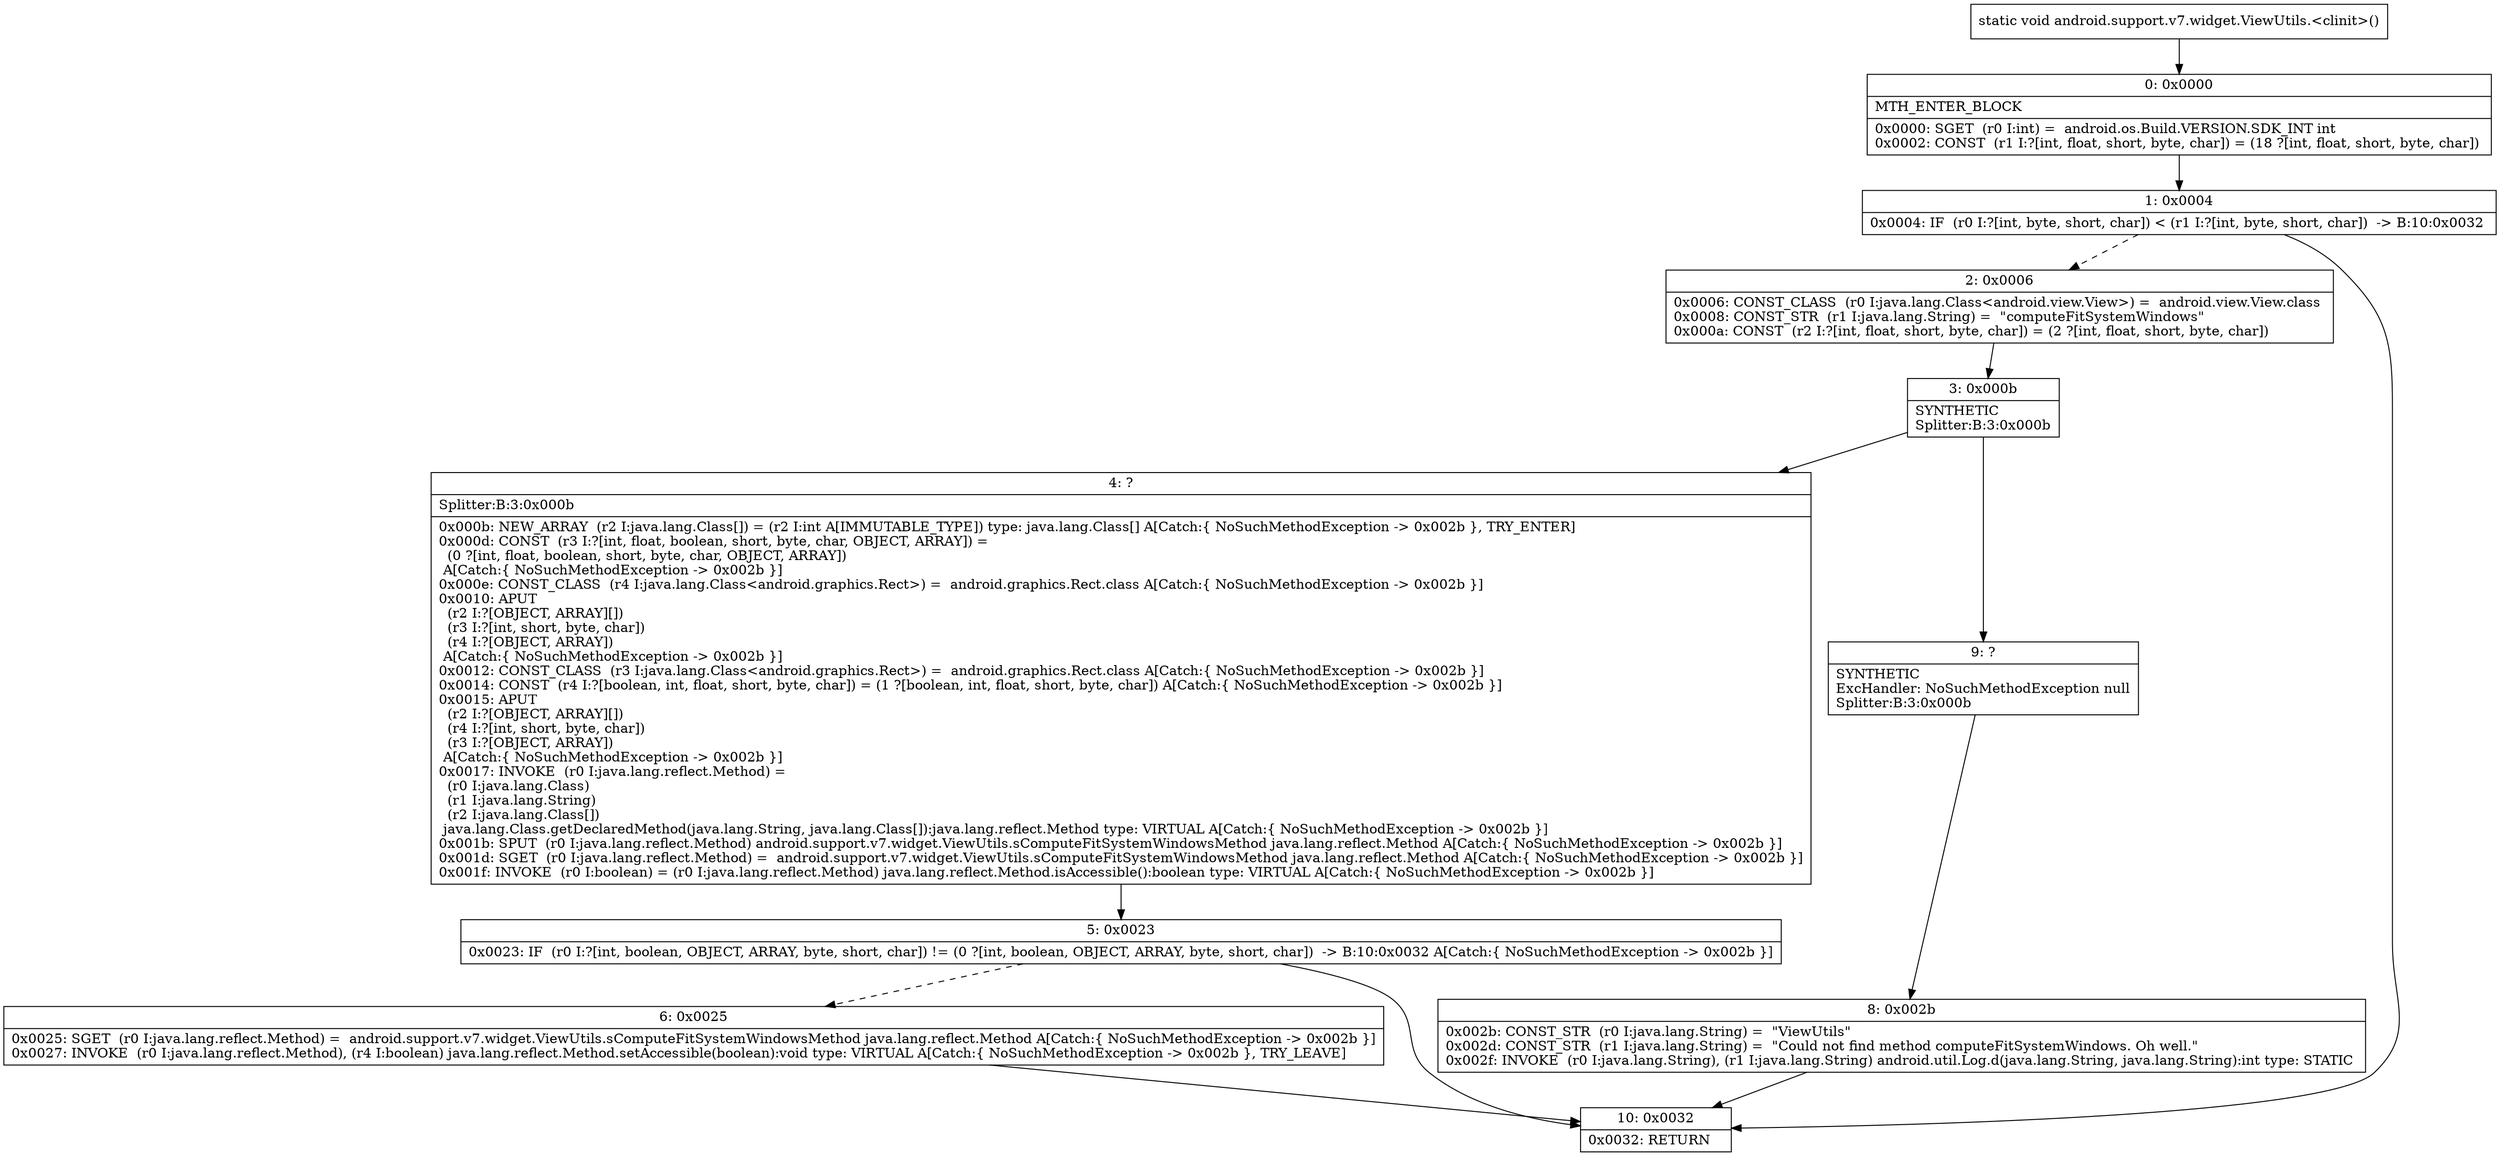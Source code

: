digraph "CFG forandroid.support.v7.widget.ViewUtils.\<clinit\>()V" {
Node_0 [shape=record,label="{0\:\ 0x0000|MTH_ENTER_BLOCK\l|0x0000: SGET  (r0 I:int) =  android.os.Build.VERSION.SDK_INT int \l0x0002: CONST  (r1 I:?[int, float, short, byte, char]) = (18 ?[int, float, short, byte, char]) \l}"];
Node_1 [shape=record,label="{1\:\ 0x0004|0x0004: IF  (r0 I:?[int, byte, short, char]) \< (r1 I:?[int, byte, short, char])  \-\> B:10:0x0032 \l}"];
Node_2 [shape=record,label="{2\:\ 0x0006|0x0006: CONST_CLASS  (r0 I:java.lang.Class\<android.view.View\>) =  android.view.View.class \l0x0008: CONST_STR  (r1 I:java.lang.String) =  \"computeFitSystemWindows\" \l0x000a: CONST  (r2 I:?[int, float, short, byte, char]) = (2 ?[int, float, short, byte, char]) \l}"];
Node_3 [shape=record,label="{3\:\ 0x000b|SYNTHETIC\lSplitter:B:3:0x000b\l}"];
Node_4 [shape=record,label="{4\:\ ?|Splitter:B:3:0x000b\l|0x000b: NEW_ARRAY  (r2 I:java.lang.Class[]) = (r2 I:int A[IMMUTABLE_TYPE]) type: java.lang.Class[] A[Catch:\{ NoSuchMethodException \-\> 0x002b \}, TRY_ENTER]\l0x000d: CONST  (r3 I:?[int, float, boolean, short, byte, char, OBJECT, ARRAY]) = \l  (0 ?[int, float, boolean, short, byte, char, OBJECT, ARRAY])\l A[Catch:\{ NoSuchMethodException \-\> 0x002b \}]\l0x000e: CONST_CLASS  (r4 I:java.lang.Class\<android.graphics.Rect\>) =  android.graphics.Rect.class A[Catch:\{ NoSuchMethodException \-\> 0x002b \}]\l0x0010: APUT  \l  (r2 I:?[OBJECT, ARRAY][])\l  (r3 I:?[int, short, byte, char])\l  (r4 I:?[OBJECT, ARRAY])\l A[Catch:\{ NoSuchMethodException \-\> 0x002b \}]\l0x0012: CONST_CLASS  (r3 I:java.lang.Class\<android.graphics.Rect\>) =  android.graphics.Rect.class A[Catch:\{ NoSuchMethodException \-\> 0x002b \}]\l0x0014: CONST  (r4 I:?[boolean, int, float, short, byte, char]) = (1 ?[boolean, int, float, short, byte, char]) A[Catch:\{ NoSuchMethodException \-\> 0x002b \}]\l0x0015: APUT  \l  (r2 I:?[OBJECT, ARRAY][])\l  (r4 I:?[int, short, byte, char])\l  (r3 I:?[OBJECT, ARRAY])\l A[Catch:\{ NoSuchMethodException \-\> 0x002b \}]\l0x0017: INVOKE  (r0 I:java.lang.reflect.Method) = \l  (r0 I:java.lang.Class)\l  (r1 I:java.lang.String)\l  (r2 I:java.lang.Class[])\l java.lang.Class.getDeclaredMethod(java.lang.String, java.lang.Class[]):java.lang.reflect.Method type: VIRTUAL A[Catch:\{ NoSuchMethodException \-\> 0x002b \}]\l0x001b: SPUT  (r0 I:java.lang.reflect.Method) android.support.v7.widget.ViewUtils.sComputeFitSystemWindowsMethod java.lang.reflect.Method A[Catch:\{ NoSuchMethodException \-\> 0x002b \}]\l0x001d: SGET  (r0 I:java.lang.reflect.Method) =  android.support.v7.widget.ViewUtils.sComputeFitSystemWindowsMethod java.lang.reflect.Method A[Catch:\{ NoSuchMethodException \-\> 0x002b \}]\l0x001f: INVOKE  (r0 I:boolean) = (r0 I:java.lang.reflect.Method) java.lang.reflect.Method.isAccessible():boolean type: VIRTUAL A[Catch:\{ NoSuchMethodException \-\> 0x002b \}]\l}"];
Node_5 [shape=record,label="{5\:\ 0x0023|0x0023: IF  (r0 I:?[int, boolean, OBJECT, ARRAY, byte, short, char]) != (0 ?[int, boolean, OBJECT, ARRAY, byte, short, char])  \-\> B:10:0x0032 A[Catch:\{ NoSuchMethodException \-\> 0x002b \}]\l}"];
Node_6 [shape=record,label="{6\:\ 0x0025|0x0025: SGET  (r0 I:java.lang.reflect.Method) =  android.support.v7.widget.ViewUtils.sComputeFitSystemWindowsMethod java.lang.reflect.Method A[Catch:\{ NoSuchMethodException \-\> 0x002b \}]\l0x0027: INVOKE  (r0 I:java.lang.reflect.Method), (r4 I:boolean) java.lang.reflect.Method.setAccessible(boolean):void type: VIRTUAL A[Catch:\{ NoSuchMethodException \-\> 0x002b \}, TRY_LEAVE]\l}"];
Node_8 [shape=record,label="{8\:\ 0x002b|0x002b: CONST_STR  (r0 I:java.lang.String) =  \"ViewUtils\" \l0x002d: CONST_STR  (r1 I:java.lang.String) =  \"Could not find method computeFitSystemWindows. Oh well.\" \l0x002f: INVOKE  (r0 I:java.lang.String), (r1 I:java.lang.String) android.util.Log.d(java.lang.String, java.lang.String):int type: STATIC \l}"];
Node_9 [shape=record,label="{9\:\ ?|SYNTHETIC\lExcHandler: NoSuchMethodException null\lSplitter:B:3:0x000b\l}"];
Node_10 [shape=record,label="{10\:\ 0x0032|0x0032: RETURN   \l}"];
MethodNode[shape=record,label="{static void android.support.v7.widget.ViewUtils.\<clinit\>() }"];
MethodNode -> Node_0;
Node_0 -> Node_1;
Node_1 -> Node_2[style=dashed];
Node_1 -> Node_10;
Node_2 -> Node_3;
Node_3 -> Node_4;
Node_3 -> Node_9;
Node_4 -> Node_5;
Node_5 -> Node_6[style=dashed];
Node_5 -> Node_10;
Node_6 -> Node_10;
Node_8 -> Node_10;
Node_9 -> Node_8;
}

